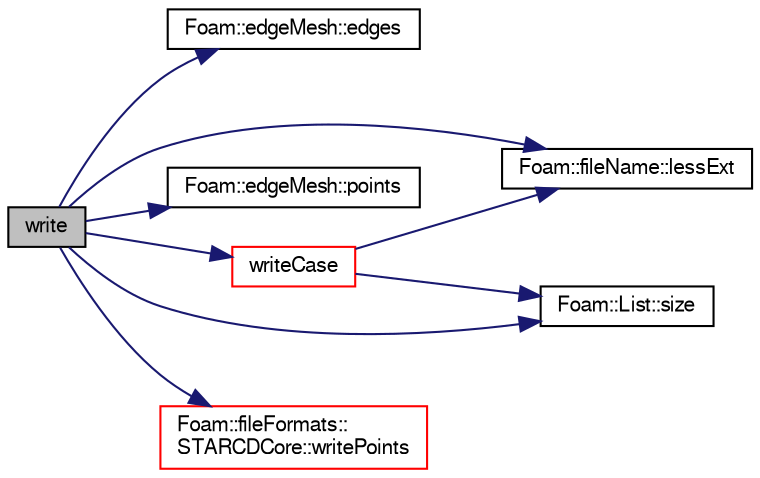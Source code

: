 digraph "write"
{
  bgcolor="transparent";
  edge [fontname="FreeSans",fontsize="10",labelfontname="FreeSans",labelfontsize="10"];
  node [fontname="FreeSans",fontsize="10",shape=record];
  rankdir="LR";
  Node196 [label="write",height=0.2,width=0.4,color="black", fillcolor="grey75", style="filled", fontcolor="black"];
  Node196 -> Node197 [color="midnightblue",fontsize="10",style="solid",fontname="FreeSans"];
  Node197 [label="Foam::edgeMesh::edges",height=0.2,width=0.4,color="black",URL="$a21754.html#a21d764179912ddda5c6f95193c289846",tooltip="Return edges. "];
  Node196 -> Node198 [color="midnightblue",fontsize="10",style="solid",fontname="FreeSans"];
  Node198 [label="Foam::fileName::lessExt",height=0.2,width=0.4,color="black",URL="$a28234.html#a6807d1f6ee241b17aec7652ecce48f6e",tooltip="Return file name without extension (part before last .) "];
  Node196 -> Node199 [color="midnightblue",fontsize="10",style="solid",fontname="FreeSans"];
  Node199 [label="Foam::edgeMesh::points",height=0.2,width=0.4,color="black",URL="$a21754.html#ac44123fc1265297c41a43c3b62fdb4c2",tooltip="Return points. "];
  Node196 -> Node200 [color="midnightblue",fontsize="10",style="solid",fontname="FreeSans"];
  Node200 [label="Foam::List::size",height=0.2,width=0.4,color="black",URL="$a25694.html#a8a5f6fa29bd4b500caf186f60245b384",tooltip="Override size to be inconsistent with allocated storage. "];
  Node196 -> Node201 [color="midnightblue",fontsize="10",style="solid",fontname="FreeSans"];
  Node201 [label="writeCase",height=0.2,width=0.4,color="red",URL="$a21778.html#ae2250c1038a57f9979aa4549c61a8287"];
  Node201 -> Node198 [color="midnightblue",fontsize="10",style="solid",fontname="FreeSans"];
  Node201 -> Node200 [color="midnightblue",fontsize="10",style="solid",fontname="FreeSans"];
  Node196 -> Node209 [color="midnightblue",fontsize="10",style="solid",fontname="FreeSans"];
  Node209 [label="Foam::fileFormats::\lSTARCDCore::writePoints",height=0.2,width=0.4,color="red",URL="$a21886.html#a76648eaaa2ceae4c3ea8a27689464bca",tooltip="Write header and points to (.vrt) file. "];
}

